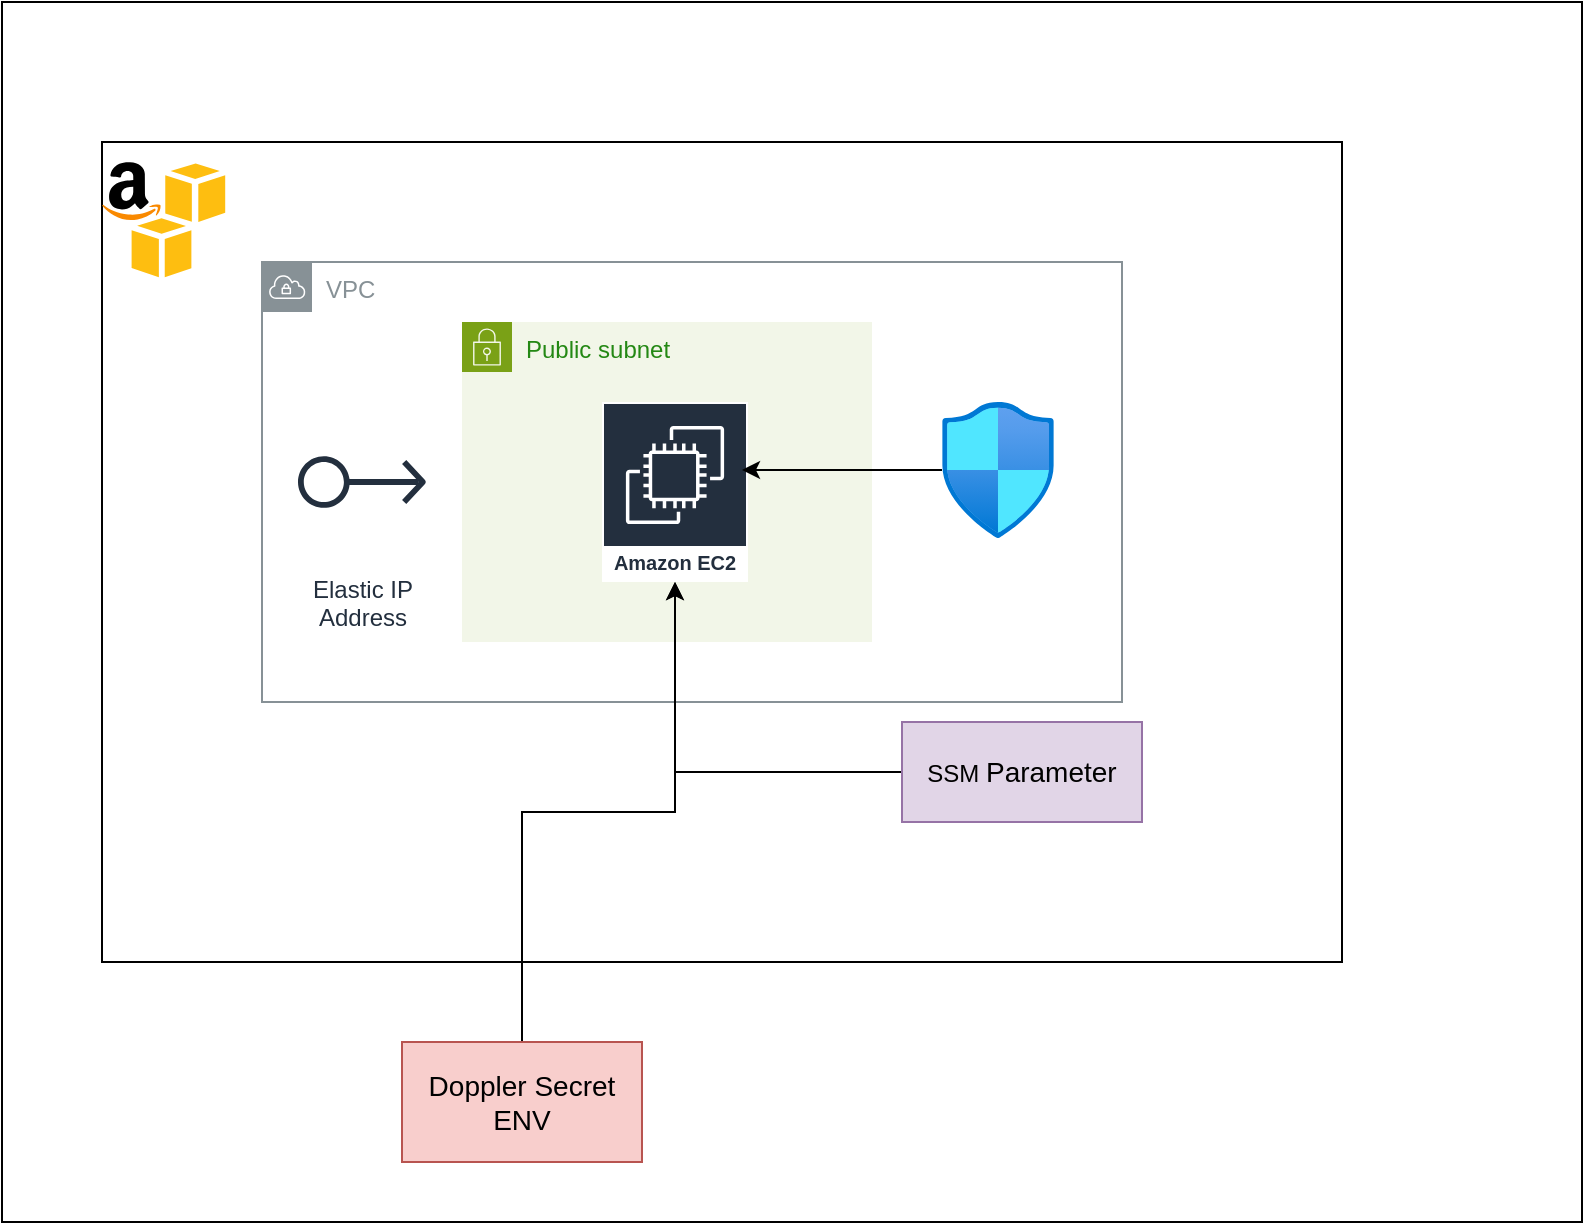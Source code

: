 <mxfile version="24.5.3" type="github">
  <diagram name="Page-1" id="Z35zId-klYGZ_W22yHqi">
    <mxGraphModel dx="1050" dy="522" grid="1" gridSize="10" guides="1" tooltips="1" connect="1" arrows="1" fold="1" page="1" pageScale="1" pageWidth="850" pageHeight="1100" math="0" shadow="0">
      <root>
        <mxCell id="0" />
        <mxCell id="1" parent="0" />
        <mxCell id="frT2m2DFAc9WOympuFWY-1" value="" style="rounded=0;whiteSpace=wrap;html=1;" vertex="1" parent="1">
          <mxGeometry x="40" y="80" width="790" height="610" as="geometry" />
        </mxCell>
        <mxCell id="frT2m2DFAc9WOympuFWY-2" value="" style="rounded=0;whiteSpace=wrap;html=1;" vertex="1" parent="1">
          <mxGeometry x="90" y="150" width="620" height="410" as="geometry" />
        </mxCell>
        <mxCell id="frT2m2DFAc9WOympuFWY-3" value="VPC" style="sketch=0;outlineConnect=0;gradientColor=none;html=1;whiteSpace=wrap;fontSize=12;fontStyle=0;shape=mxgraph.aws4.group;grIcon=mxgraph.aws4.group_vpc;strokeColor=#879196;fillColor=none;verticalAlign=top;align=left;spacingLeft=30;fontColor=#879196;dashed=0;" vertex="1" parent="1">
          <mxGeometry x="170" y="210" width="430" height="220" as="geometry" />
        </mxCell>
        <mxCell id="frT2m2DFAc9WOympuFWY-4" value="Public subnet" style="points=[[0,0],[0.25,0],[0.5,0],[0.75,0],[1,0],[1,0.25],[1,0.5],[1,0.75],[1,1],[0.75,1],[0.5,1],[0.25,1],[0,1],[0,0.75],[0,0.5],[0,0.25]];outlineConnect=0;gradientColor=none;html=1;whiteSpace=wrap;fontSize=12;fontStyle=0;container=1;pointerEvents=0;collapsible=0;recursiveResize=0;shape=mxgraph.aws4.group;grIcon=mxgraph.aws4.group_security_group;grStroke=0;strokeColor=#7AA116;fillColor=#F2F6E8;verticalAlign=top;align=left;spacingLeft=30;fontColor=#248814;dashed=0;" vertex="1" parent="1">
          <mxGeometry x="270" y="240" width="205" height="160" as="geometry" />
        </mxCell>
        <mxCell id="frT2m2DFAc9WOympuFWY-5" value="Amazon EC2" style="sketch=0;outlineConnect=0;fontColor=#232F3E;gradientColor=none;strokeColor=#ffffff;fillColor=#232F3E;dashed=0;verticalLabelPosition=middle;verticalAlign=bottom;align=center;html=1;whiteSpace=wrap;fontSize=10;fontStyle=1;spacing=3;shape=mxgraph.aws4.productIcon;prIcon=mxgraph.aws4.ec2;" vertex="1" parent="frT2m2DFAc9WOympuFWY-4">
          <mxGeometry x="70" y="40" width="73" height="90" as="geometry" />
        </mxCell>
        <mxCell id="frT2m2DFAc9WOympuFWY-9" value="" style="edgeStyle=orthogonalEdgeStyle;rounded=0;orthogonalLoop=1;jettySize=auto;html=1;" edge="1" parent="1" source="frT2m2DFAc9WOympuFWY-6">
          <mxGeometry relative="1" as="geometry">
            <mxPoint x="410" y="314" as="targetPoint" />
          </mxGeometry>
        </mxCell>
        <mxCell id="frT2m2DFAc9WOympuFWY-6" value="" style="image;aspect=fixed;html=1;points=[];align=center;fontSize=12;image=img/lib/azure2/networking/Network_Security_Groups.svg;" vertex="1" parent="1">
          <mxGeometry x="510" y="280" width="56.0" height="68" as="geometry" />
        </mxCell>
        <mxCell id="frT2m2DFAc9WOympuFWY-7" value="Elastic IP&#xa;Address" style="sketch=0;outlineConnect=0;fontColor=#232F3E;gradientColor=none;strokeColor=#232F3E;fillColor=#ffffff;dashed=0;verticalLabelPosition=bottom;verticalAlign=top;align=center;html=1;fontSize=12;fontStyle=0;aspect=fixed;shape=mxgraph.aws4.resourceIcon;resIcon=mxgraph.aws4.elastic_ip_address;" vertex="1" parent="1">
          <mxGeometry x="180" y="280" width="80" height="80" as="geometry" />
        </mxCell>
        <mxCell id="frT2m2DFAc9WOympuFWY-11" value="" style="edgeStyle=orthogonalEdgeStyle;rounded=0;orthogonalLoop=1;jettySize=auto;html=1;" edge="1" parent="1" source="frT2m2DFAc9WOympuFWY-10" target="frT2m2DFAc9WOympuFWY-5">
          <mxGeometry relative="1" as="geometry" />
        </mxCell>
        <mxCell id="frT2m2DFAc9WOympuFWY-10" value="&lt;font style=&quot;font-size: 14px;&quot;&gt;Doppler Secret ENV&lt;/font&gt;" style="rounded=0;whiteSpace=wrap;html=1;fillColor=#f8cecc;strokeColor=#b85450;" vertex="1" parent="1">
          <mxGeometry x="240" y="600" width="120" height="60" as="geometry" />
        </mxCell>
        <mxCell id="frT2m2DFAc9WOympuFWY-15" style="edgeStyle=orthogonalEdgeStyle;rounded=0;orthogonalLoop=1;jettySize=auto;html=1;" edge="1" parent="1" source="frT2m2DFAc9WOympuFWY-12" target="frT2m2DFAc9WOympuFWY-5">
          <mxGeometry relative="1" as="geometry" />
        </mxCell>
        <mxCell id="frT2m2DFAc9WOympuFWY-12" value="SSM &lt;font style=&quot;font-size: 14px;&quot;&gt;Parameter&lt;/font&gt;" style="rounded=0;whiteSpace=wrap;html=1;fillColor=#e1d5e7;strokeColor=#9673a6;" vertex="1" parent="1">
          <mxGeometry x="490" y="440" width="120" height="50" as="geometry" />
        </mxCell>
        <mxCell id="frT2m2DFAc9WOympuFWY-16" value="" style="dashed=0;outlineConnect=0;html=1;align=center;labelPosition=center;verticalLabelPosition=bottom;verticalAlign=top;shape=mxgraph.weblogos.aws_s3" vertex="1" parent="1">
          <mxGeometry x="90" y="160" width="61.6" height="57.6" as="geometry" />
        </mxCell>
      </root>
    </mxGraphModel>
  </diagram>
</mxfile>
